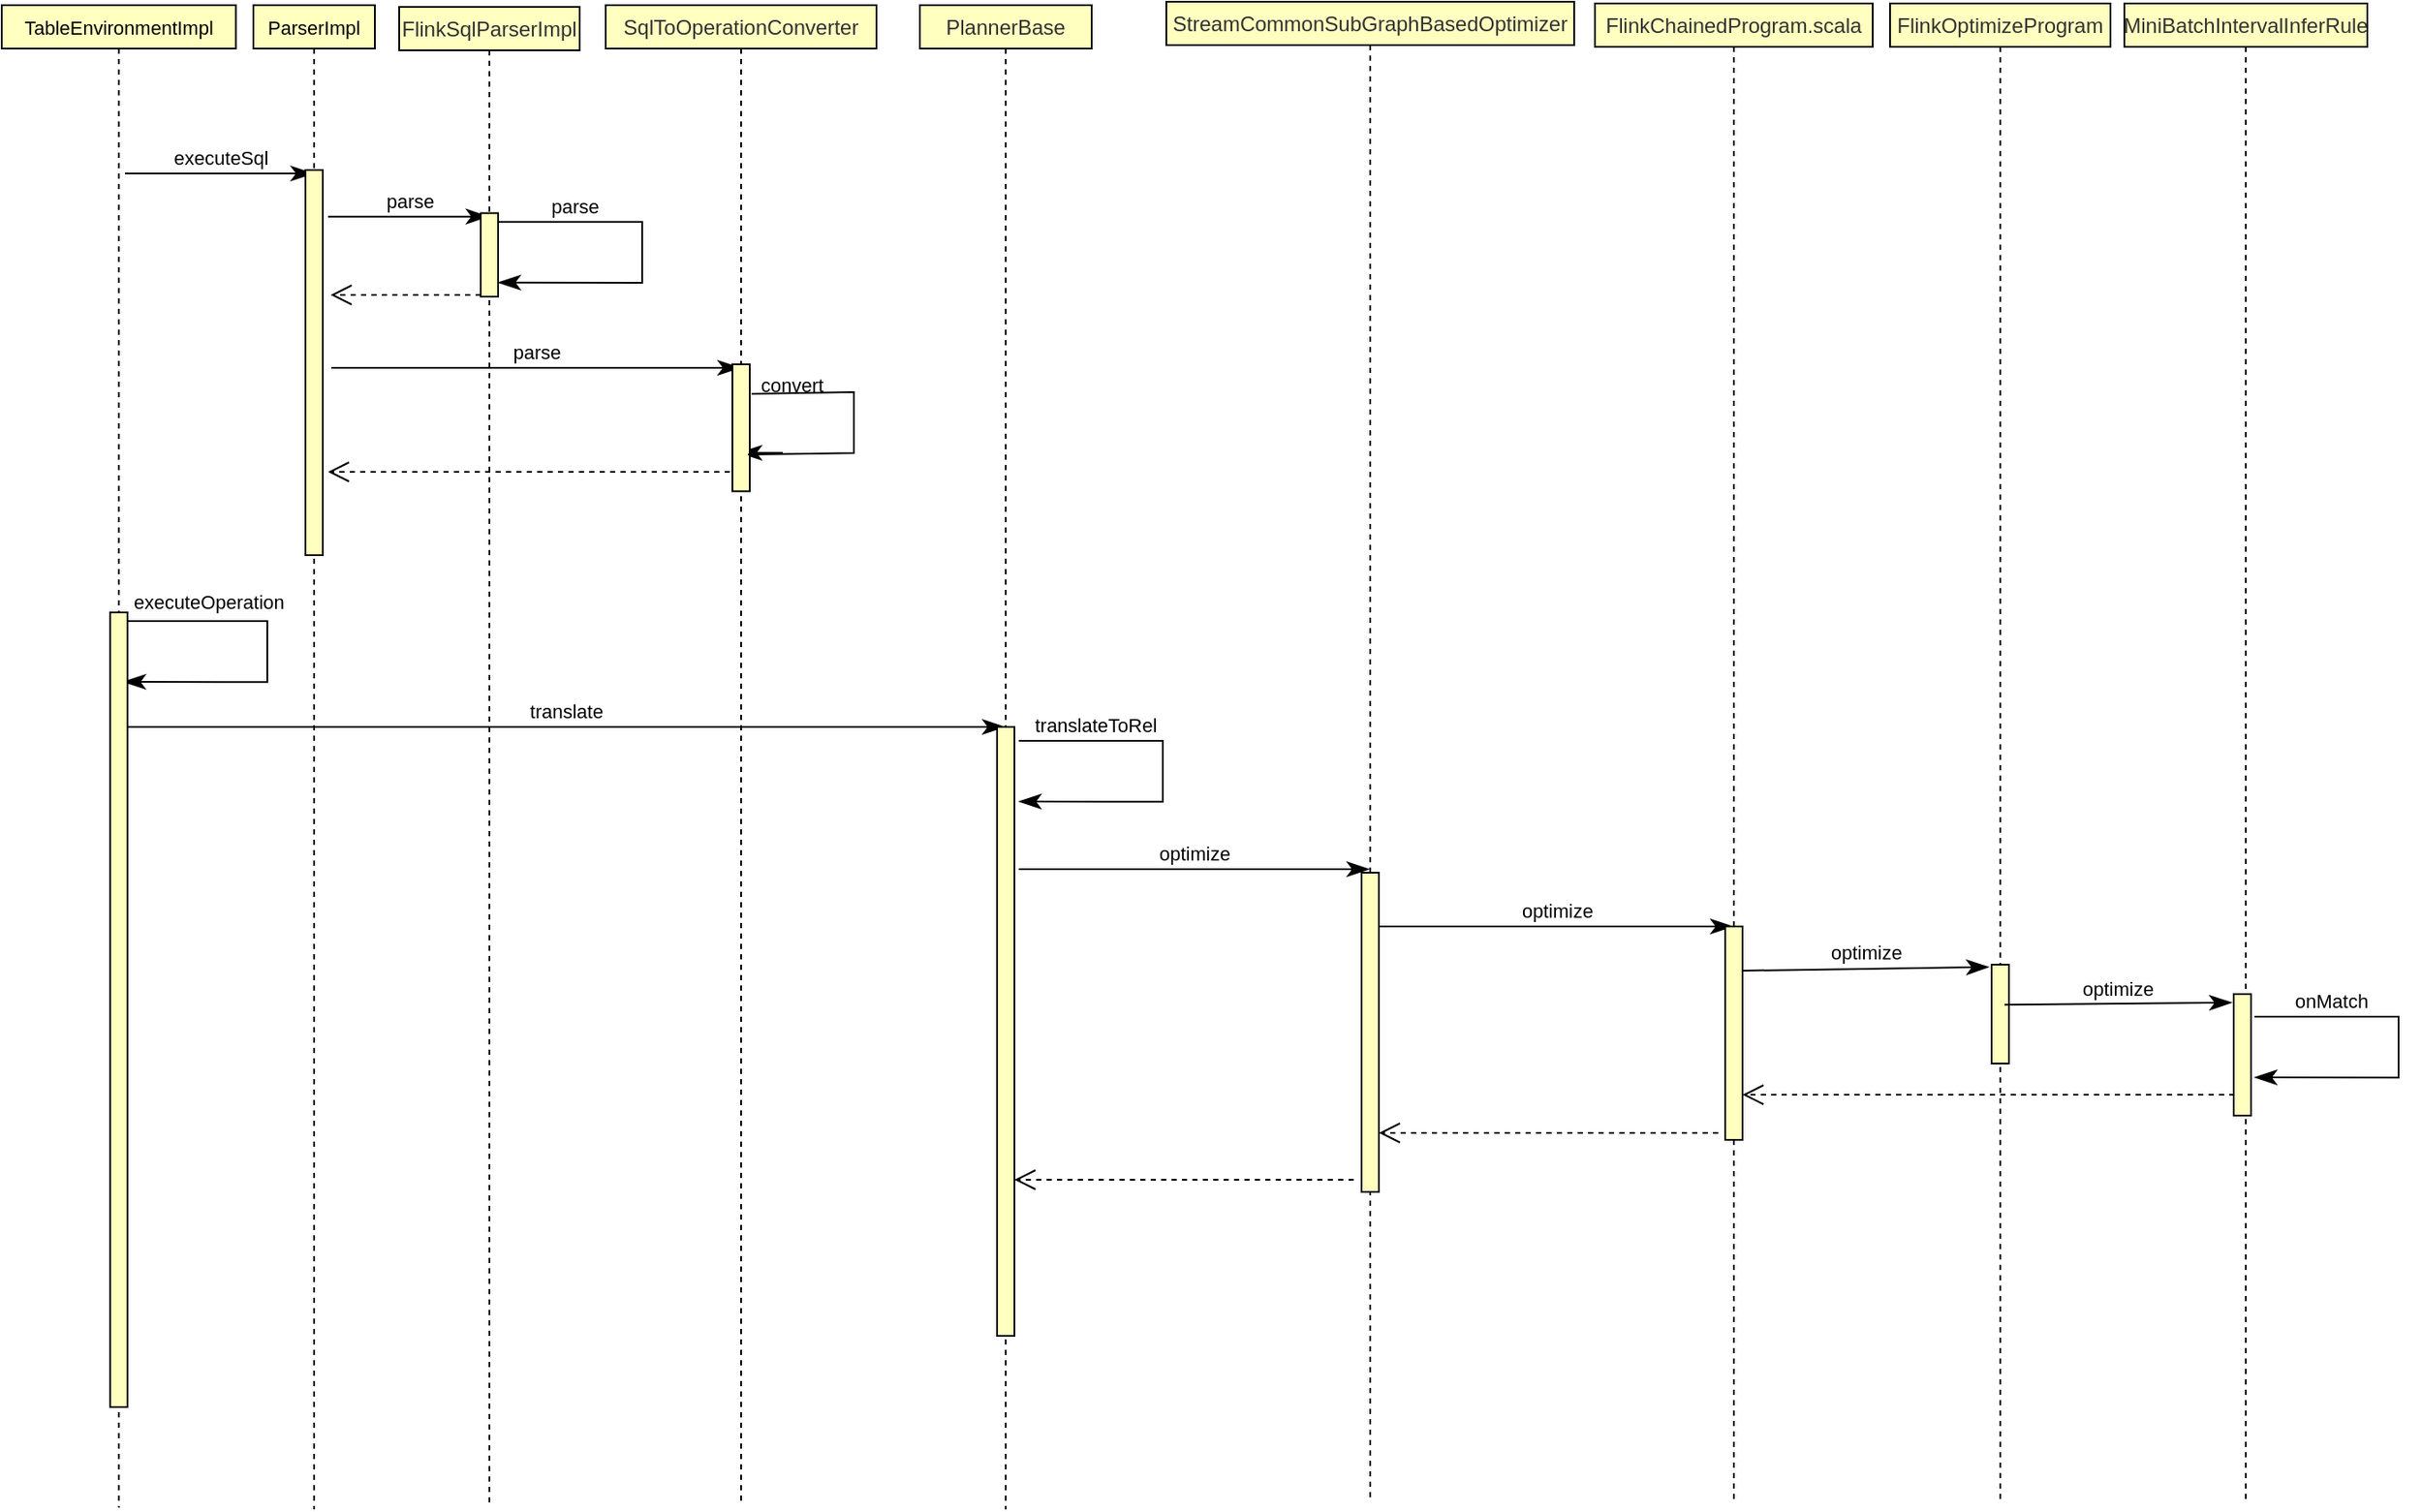 <mxfile version="15.8.6" type="github">
  <diagram id="hQnVQ_uG6fv_r-b64lrz" name="第 1 页">
    <mxGraphModel dx="2066" dy="1994" grid="0" gridSize="10" guides="1" tooltips="1" connect="1" arrows="1" fold="1" page="0" pageScale="1" pageWidth="827" pageHeight="1169" math="0" shadow="0">
      <root>
        <mxCell id="0" />
        <mxCell id="1" parent="0" />
        <mxCell id="LxIuB8-cTld5doaONpnr-7" value="&lt;font style=&quot;font-size: 11px&quot;&gt;TableEnvironmentImpl&lt;/font&gt;" style="shape=umlLifeline;perimeter=lifelinePerimeter;whiteSpace=wrap;html=1;container=1;collapsible=0;recursiveResize=0;outlineConnect=0;rounded=0;strokeColor=#000000;gradientColor=none;size=25;fillColor=#FFFFC0;" vertex="1" parent="1">
          <mxGeometry x="-264" y="-800" width="134.89" height="866" as="geometry" />
        </mxCell>
        <mxCell id="LxIuB8-cTld5doaONpnr-14" value="executeSql" style="html=1;verticalAlign=bottom;endArrow=classicThin;rounded=1;shadow=0;sketch=0;fontSize=11;startSize=8;endSize=10;sourcePerimeterSpacing=14;targetPerimeterSpacing=19;strokeColor=#000000;strokeWidth=1;jumpStyle=none;jumpSize=17;endFill=1;" edge="1" parent="LxIuB8-cTld5doaONpnr-7" target="LxIuB8-cTld5doaONpnr-13">
          <mxGeometry width="80" relative="1" as="geometry">
            <mxPoint x="71" y="97" as="sourcePoint" />
            <mxPoint x="151" y="97" as="targetPoint" />
          </mxGeometry>
        </mxCell>
        <mxCell id="LxIuB8-cTld5doaONpnr-38" value="&lt;font color=&quot;rgba(0, 0, 0, 0)&quot; face=&quot;monospace&quot;&gt;&lt;span style=&quot;font-size: 0px&quot;&gt;executeOperatio&lt;/span&gt;&lt;/font&gt;" style="html=1;verticalAlign=bottom;endArrow=classicThin;rounded=0;shadow=0;sketch=0;fontSize=11;startSize=8;endSize=10;sourcePerimeterSpacing=14;targetPerimeterSpacing=19;strokeColor=#000000;strokeWidth=1;jumpStyle=none;jumpSize=17;endFill=1;" edge="1" parent="LxIuB8-cTld5doaONpnr-7">
          <mxGeometry x="-0.565" width="80" relative="1" as="geometry">
            <mxPoint x="70" y="355.0" as="sourcePoint" />
            <mxPoint x="70" y="390.0" as="targetPoint" />
            <Array as="points">
              <mxPoint x="153" y="355" />
              <mxPoint x="153" y="390.17" />
            </Array>
            <mxPoint as="offset" />
          </mxGeometry>
        </mxCell>
        <mxCell id="LxIuB8-cTld5doaONpnr-39" value="executeOperation" style="edgeLabel;html=1;align=center;verticalAlign=middle;resizable=0;points=[];fontFamily=Helvetica;" vertex="1" connectable="0" parent="LxIuB8-cTld5doaONpnr-38">
          <mxGeometry x="-0.573" y="4" relative="1" as="geometry">
            <mxPoint x="6" y="-7" as="offset" />
          </mxGeometry>
        </mxCell>
        <mxCell id="LxIuB8-cTld5doaONpnr-45" value="" style="html=1;points=[];perimeter=orthogonalPerimeter;rounded=0;strokeColor=#000000;fillColor=#FFFFC0;" vertex="1" parent="LxIuB8-cTld5doaONpnr-7">
          <mxGeometry x="62.44" y="350" width="10" height="458" as="geometry" />
        </mxCell>
        <mxCell id="LxIuB8-cTld5doaONpnr-46" value="translate" style="html=1;verticalAlign=bottom;endArrow=classicThin;rounded=1;shadow=0;sketch=0;fontSize=11;startSize=8;endSize=10;sourcePerimeterSpacing=14;targetPerimeterSpacing=19;strokeColor=#000000;strokeWidth=1;jumpStyle=none;jumpSize=17;endFill=1;" edge="1" parent="LxIuB8-cTld5doaONpnr-7">
          <mxGeometry width="80" relative="1" as="geometry">
            <mxPoint x="72.44" y="416" as="sourcePoint" />
            <mxPoint x="578" y="416" as="targetPoint" />
          </mxGeometry>
        </mxCell>
        <mxCell id="LxIuB8-cTld5doaONpnr-13" value="&lt;font style=&quot;font-size: 11px&quot;&gt;ParserImpl&lt;/font&gt;" style="shape=umlLifeline;perimeter=lifelinePerimeter;whiteSpace=wrap;html=1;container=1;collapsible=0;recursiveResize=0;outlineConnect=0;rounded=0;strokeColor=#000000;gradientColor=none;size=25;fillColor=#FFFFC0;" vertex="1" parent="1">
          <mxGeometry x="-119" y="-800" width="70" height="867" as="geometry" />
        </mxCell>
        <mxCell id="LxIuB8-cTld5doaONpnr-15" value="" style="html=1;points=[];perimeter=orthogonalPerimeter;rounded=0;strokeColor=#000000;fillColor=#FFFFC0;" vertex="1" parent="LxIuB8-cTld5doaONpnr-13">
          <mxGeometry x="30" y="95" width="10" height="222" as="geometry" />
        </mxCell>
        <mxCell id="LxIuB8-cTld5doaONpnr-30" value="parse" style="html=1;verticalAlign=bottom;endArrow=classicThin;rounded=1;shadow=0;sketch=0;fontSize=11;startSize=8;endSize=10;sourcePerimeterSpacing=14;targetPerimeterSpacing=19;strokeColor=#000000;strokeWidth=1;jumpStyle=none;jumpSize=17;endFill=1;" edge="1" parent="LxIuB8-cTld5doaONpnr-13" target="LxIuB8-cTld5doaONpnr-25">
          <mxGeometry width="80" relative="1" as="geometry">
            <mxPoint x="45" y="209" as="sourcePoint" />
            <mxPoint x="153.5" y="209" as="targetPoint" />
          </mxGeometry>
        </mxCell>
        <mxCell id="LxIuB8-cTld5doaONpnr-32" value="" style="html=1;verticalAlign=bottom;endArrow=open;rounded=0;shadow=0;sketch=0;fontSize=11;startSize=8;endSize=10;sourcePerimeterSpacing=19;targetPerimeterSpacing=14;strokeColor=#000000;strokeWidth=1;jumpStyle=none;jumpSize=17;endFill=0;dashed=1;" edge="1" parent="LxIuB8-cTld5doaONpnr-13" source="LxIuB8-cTld5doaONpnr-25">
          <mxGeometry width="80" relative="1" as="geometry">
            <mxPoint x="129.5" y="269.0" as="sourcePoint" />
            <mxPoint x="43" y="269.0" as="targetPoint" />
          </mxGeometry>
        </mxCell>
        <mxCell id="LxIuB8-cTld5doaONpnr-17" value="&lt;span style=&quot;color: rgb(50 , 50 , 50) ; background-color: rgba(255 , 255 , 255 , 0.01)&quot;&gt;FlinkSqlParserImpl&lt;/span&gt;" style="shape=umlLifeline;perimeter=lifelinePerimeter;whiteSpace=wrap;html=1;container=1;collapsible=0;recursiveResize=0;outlineConnect=0;rounded=0;strokeColor=#000000;gradientColor=none;size=25;fillColor=#FFFFC0;" vertex="1" parent="1">
          <mxGeometry x="-35" y="-799" width="104" height="865" as="geometry" />
        </mxCell>
        <mxCell id="LxIuB8-cTld5doaONpnr-19" value="parse" style="html=1;verticalAlign=bottom;endArrow=classicThin;rounded=1;shadow=0;sketch=0;fontSize=11;startSize=8;endSize=10;sourcePerimeterSpacing=14;targetPerimeterSpacing=19;strokeColor=#000000;strokeWidth=1;jumpStyle=none;jumpSize=17;endFill=1;" edge="1" parent="LxIuB8-cTld5doaONpnr-17" target="LxIuB8-cTld5doaONpnr-17">
          <mxGeometry width="80" relative="1" as="geometry">
            <mxPoint x="-41" y="120.83" as="sourcePoint" />
            <mxPoint x="51" y="120.83" as="targetPoint" />
          </mxGeometry>
        </mxCell>
        <mxCell id="LxIuB8-cTld5doaONpnr-22" value="" style="html=1;points=[];perimeter=orthogonalPerimeter;rounded=0;strokeColor=#000000;fillColor=#FFFFC0;" vertex="1" parent="LxIuB8-cTld5doaONpnr-17">
          <mxGeometry x="47" y="118.83" width="10" height="48.17" as="geometry" />
        </mxCell>
        <mxCell id="LxIuB8-cTld5doaONpnr-24" value="parse" style="html=1;verticalAlign=bottom;endArrow=classicThin;rounded=0;shadow=0;sketch=0;fontSize=11;startSize=8;endSize=10;sourcePerimeterSpacing=14;targetPerimeterSpacing=19;strokeColor=#000000;strokeWidth=1;jumpStyle=none;jumpSize=17;endFill=1;" edge="1" parent="LxIuB8-cTld5doaONpnr-17">
          <mxGeometry x="-0.565" width="80" relative="1" as="geometry">
            <mxPoint x="57" y="123.83" as="sourcePoint" />
            <mxPoint x="57" y="158.83" as="targetPoint" />
            <Array as="points">
              <mxPoint x="140" y="123.83" />
              <mxPoint x="140" y="159" />
            </Array>
            <mxPoint as="offset" />
          </mxGeometry>
        </mxCell>
        <mxCell id="LxIuB8-cTld5doaONpnr-29" value="" style="html=1;verticalAlign=bottom;endArrow=open;rounded=0;shadow=0;sketch=0;fontSize=11;startSize=8;endSize=10;sourcePerimeterSpacing=19;targetPerimeterSpacing=14;strokeColor=#000000;strokeWidth=1;jumpStyle=none;jumpSize=17;endFill=0;dashed=1;" edge="1" parent="LxIuB8-cTld5doaONpnr-17">
          <mxGeometry width="80" relative="1" as="geometry">
            <mxPoint x="47" y="166.0" as="sourcePoint" />
            <mxPoint x="-39.5" y="166.0" as="targetPoint" />
          </mxGeometry>
        </mxCell>
        <mxCell id="LxIuB8-cTld5doaONpnr-25" value="&lt;font color=&quot;#323232&quot;&gt;SqlToOperationConverter&lt;/font&gt;" style="shape=umlLifeline;perimeter=lifelinePerimeter;whiteSpace=wrap;html=1;container=1;collapsible=0;recursiveResize=0;outlineConnect=0;rounded=0;strokeColor=#000000;gradientColor=none;size=25;fillColor=#FFFFC0;" vertex="1" parent="1">
          <mxGeometry x="84" y="-800" width="156" height="863" as="geometry" />
        </mxCell>
        <mxCell id="LxIuB8-cTld5doaONpnr-31" value="convert" style="html=1;verticalAlign=bottom;endArrow=classicThin;rounded=0;shadow=0;sketch=0;fontSize=11;startSize=8;endSize=10;targetPerimeterSpacing=19;strokeColor=#000000;strokeWidth=1;jumpStyle=none;jumpSize=17;endFill=1;startArrow=none;" edge="1" parent="LxIuB8-cTld5doaONpnr-25">
          <mxGeometry x="-1" y="-30" width="80" relative="1" as="geometry">
            <mxPoint x="102" y="258" as="sourcePoint" />
            <mxPoint x="77" y="258" as="targetPoint" />
            <Array as="points" />
            <mxPoint x="5" as="offset" />
          </mxGeometry>
        </mxCell>
        <mxCell id="LxIuB8-cTld5doaONpnr-27" value="" style="html=1;points=[];perimeter=orthogonalPerimeter;rounded=0;strokeColor=#000000;fillColor=#FFFFC0;" vertex="1" parent="1">
          <mxGeometry x="157" y="-593" width="10" height="73.17" as="geometry" />
        </mxCell>
        <mxCell id="LxIuB8-cTld5doaONpnr-33" value="" style="html=1;verticalAlign=bottom;endArrow=none;rounded=0;shadow=0;sketch=0;fontSize=11;startSize=8;endSize=10;sourcePerimeterSpacing=14;strokeColor=#000000;strokeWidth=1;jumpStyle=none;jumpSize=17;endFill=1;exitX=1.1;exitY=0.232;exitDx=0;exitDy=0;exitPerimeter=0;entryX=0.9;entryY=0.711;entryDx=0;entryDy=0;entryPerimeter=0;" edge="1" parent="1" source="LxIuB8-cTld5doaONpnr-27" target="LxIuB8-cTld5doaONpnr-27">
          <mxGeometry x="-0.565" width="80" relative="1" as="geometry">
            <mxPoint x="176" y="-577" as="sourcePoint" />
            <mxPoint x="144" y="-542" as="targetPoint" />
            <Array as="points">
              <mxPoint x="227" y="-577" />
              <mxPoint x="227" y="-541.83" />
            </Array>
            <mxPoint as="offset" />
          </mxGeometry>
        </mxCell>
        <mxCell id="LxIuB8-cTld5doaONpnr-40" value="&lt;font color=&quot;#323232&quot;&gt;PlannerBase&lt;/font&gt;" style="shape=umlLifeline;perimeter=lifelinePerimeter;whiteSpace=wrap;html=1;container=1;collapsible=0;recursiveResize=0;outlineConnect=0;rounded=0;strokeColor=#000000;gradientColor=none;size=25;fillColor=#FFFFC0;" vertex="1" parent="1">
          <mxGeometry x="265" y="-800" width="99" height="867" as="geometry" />
        </mxCell>
        <mxCell id="LxIuB8-cTld5doaONpnr-43" value="" style="html=1;points=[];perimeter=orthogonalPerimeter;rounded=0;strokeColor=#000000;fillColor=#FFFFC0;" vertex="1" parent="LxIuB8-cTld5doaONpnr-40">
          <mxGeometry x="44.5" y="416" width="10" height="351" as="geometry" />
        </mxCell>
        <mxCell id="LxIuB8-cTld5doaONpnr-52" value="optimize" style="html=1;verticalAlign=bottom;endArrow=classicThin;rounded=1;shadow=0;sketch=0;fontSize=11;startSize=8;endSize=10;sourcePerimeterSpacing=14;targetPerimeterSpacing=19;strokeColor=#000000;strokeWidth=1;jumpStyle=none;jumpSize=17;endFill=1;" edge="1" parent="LxIuB8-cTld5doaONpnr-40" target="LxIuB8-cTld5doaONpnr-49">
          <mxGeometry width="80" relative="1" as="geometry">
            <mxPoint x="57" y="498" as="sourcePoint" />
            <mxPoint x="165.5" y="498" as="targetPoint" />
          </mxGeometry>
        </mxCell>
        <mxCell id="LxIuB8-cTld5doaONpnr-71" value="" style="html=1;verticalAlign=bottom;endArrow=open;rounded=0;shadow=0;sketch=0;fontSize=11;startSize=8;endSize=10;sourcePerimeterSpacing=19;targetPerimeterSpacing=14;strokeColor=#000000;strokeWidth=1;jumpStyle=none;jumpSize=17;endFill=0;dashed=1;" edge="1" parent="LxIuB8-cTld5doaONpnr-40">
          <mxGeometry width="80" relative="1" as="geometry">
            <mxPoint x="250" y="677" as="sourcePoint" />
            <mxPoint x="54.5" y="677" as="targetPoint" />
          </mxGeometry>
        </mxCell>
        <mxCell id="LxIuB8-cTld5doaONpnr-44" value="translateToRel" style="html=1;verticalAlign=bottom;endArrow=classicThin;rounded=0;shadow=0;sketch=0;fontSize=11;startSize=8;endSize=10;sourcePerimeterSpacing=14;targetPerimeterSpacing=19;strokeColor=#000000;strokeWidth=1;jumpStyle=none;jumpSize=17;endFill=1;" edge="1" parent="1">
          <mxGeometry x="-0.565" width="80" relative="1" as="geometry">
            <mxPoint x="322" y="-376.0" as="sourcePoint" />
            <mxPoint x="322" y="-341.0" as="targetPoint" />
            <Array as="points">
              <mxPoint x="405" y="-376.0" />
              <mxPoint x="405" y="-340.83" />
            </Array>
            <mxPoint as="offset" />
          </mxGeometry>
        </mxCell>
        <mxCell id="LxIuB8-cTld5doaONpnr-49" value="&lt;font color=&quot;#323232&quot;&gt;StreamCommonSubGraphBasedOptimizer&lt;/font&gt;" style="shape=umlLifeline;perimeter=lifelinePerimeter;whiteSpace=wrap;html=1;container=1;collapsible=0;recursiveResize=0;outlineConnect=0;rounded=0;strokeColor=#000000;gradientColor=none;size=25;fillColor=#FFFFC0;" vertex="1" parent="1">
          <mxGeometry x="407" y="-802" width="235" height="865" as="geometry" />
        </mxCell>
        <mxCell id="LxIuB8-cTld5doaONpnr-53" value="" style="html=1;points=[];perimeter=orthogonalPerimeter;rounded=0;strokeColor=#000000;fillColor=#FFFFC0;" vertex="1" parent="LxIuB8-cTld5doaONpnr-49">
          <mxGeometry x="112.5" y="502" width="10" height="184" as="geometry" />
        </mxCell>
        <mxCell id="LxIuB8-cTld5doaONpnr-58" value="optimize" style="html=1;verticalAlign=bottom;endArrow=classicThin;rounded=1;shadow=0;sketch=0;fontSize=11;startSize=8;endSize=10;sourcePerimeterSpacing=14;targetPerimeterSpacing=19;strokeColor=#000000;strokeWidth=1;jumpStyle=none;jumpSize=17;endFill=1;" edge="1" parent="LxIuB8-cTld5doaONpnr-49" target="LxIuB8-cTld5doaONpnr-56">
          <mxGeometry width="80" relative="1" as="geometry">
            <mxPoint x="122.5" y="533" as="sourcePoint" />
            <mxPoint x="231" y="533" as="targetPoint" />
          </mxGeometry>
        </mxCell>
        <mxCell id="LxIuB8-cTld5doaONpnr-69" value="" style="html=1;verticalAlign=bottom;endArrow=open;rounded=0;shadow=0;sketch=0;fontSize=11;startSize=8;endSize=10;sourcePerimeterSpacing=19;targetPerimeterSpacing=14;strokeColor=#000000;strokeWidth=1;jumpStyle=none;jumpSize=17;endFill=0;dashed=1;" edge="1" parent="LxIuB8-cTld5doaONpnr-49">
          <mxGeometry width="80" relative="1" as="geometry">
            <mxPoint x="318" y="652" as="sourcePoint" />
            <mxPoint x="122.5" y="652" as="targetPoint" />
          </mxGeometry>
        </mxCell>
        <mxCell id="LxIuB8-cTld5doaONpnr-56" value="&lt;font color=&quot;#323232&quot;&gt;FlinkChainedProgram.scala&lt;/font&gt;" style="shape=umlLifeline;perimeter=lifelinePerimeter;whiteSpace=wrap;html=1;container=1;collapsible=0;recursiveResize=0;outlineConnect=0;rounded=0;strokeColor=#000000;gradientColor=none;size=25;fillColor=#FFFFC0;" vertex="1" parent="1">
          <mxGeometry x="654" y="-801" width="160" height="864" as="geometry" />
        </mxCell>
        <mxCell id="LxIuB8-cTld5doaONpnr-57" value="" style="html=1;points=[];perimeter=orthogonalPerimeter;rounded=0;strokeColor=#000000;fillColor=#FFFFC0;" vertex="1" parent="LxIuB8-cTld5doaONpnr-56">
          <mxGeometry x="75" y="532" width="10" height="123" as="geometry" />
        </mxCell>
        <mxCell id="LxIuB8-cTld5doaONpnr-62" value="optimize" style="html=1;verticalAlign=bottom;endArrow=classicThin;rounded=1;shadow=0;sketch=0;fontSize=11;startSize=8;endSize=10;sourcePerimeterSpacing=14;targetPerimeterSpacing=19;strokeColor=#000000;strokeWidth=1;jumpStyle=none;jumpSize=17;endFill=1;entryX=-0.15;entryY=0.024;entryDx=0;entryDy=0;entryPerimeter=0;" edge="1" parent="LxIuB8-cTld5doaONpnr-56" target="LxIuB8-cTld5doaONpnr-61">
          <mxGeometry width="80" relative="1" as="geometry">
            <mxPoint x="85" y="557.5" as="sourcePoint" />
            <mxPoint x="289" y="557.5" as="targetPoint" />
          </mxGeometry>
        </mxCell>
        <mxCell id="LxIuB8-cTld5doaONpnr-68" value="" style="html=1;verticalAlign=bottom;endArrow=open;rounded=0;shadow=0;sketch=0;fontSize=11;startSize=8;endSize=10;sourcePerimeterSpacing=19;targetPerimeterSpacing=14;strokeColor=#000000;strokeWidth=1;jumpStyle=none;jumpSize=17;endFill=0;dashed=1;" edge="1" parent="LxIuB8-cTld5doaONpnr-56" source="LxIuB8-cTld5doaONpnr-63">
          <mxGeometry width="80" relative="1" as="geometry">
            <mxPoint x="322.5" y="629" as="sourcePoint" />
            <mxPoint x="85" y="629" as="targetPoint" />
          </mxGeometry>
        </mxCell>
        <mxCell id="LxIuB8-cTld5doaONpnr-59" value="&lt;font color=&quot;#323232&quot;&gt;FlinkOptimizeProgram&lt;/font&gt;" style="shape=umlLifeline;perimeter=lifelinePerimeter;whiteSpace=wrap;html=1;container=1;collapsible=0;recursiveResize=0;outlineConnect=0;rounded=0;strokeColor=#000000;gradientColor=none;size=25;fillColor=#FFFFC0;" vertex="1" parent="1">
          <mxGeometry x="824" y="-801" width="127" height="865" as="geometry" />
        </mxCell>
        <mxCell id="LxIuB8-cTld5doaONpnr-61" value="" style="html=1;points=[];perimeter=orthogonalPerimeter;rounded=0;strokeColor=#000000;fillColor=#FFFFC0;" vertex="1" parent="LxIuB8-cTld5doaONpnr-59">
          <mxGeometry x="58.5" y="554" width="10" height="57" as="geometry" />
        </mxCell>
        <mxCell id="LxIuB8-cTld5doaONpnr-65" value="optimize" style="html=1;verticalAlign=bottom;endArrow=classicThin;rounded=1;shadow=0;sketch=0;fontSize=11;startSize=8;endSize=10;sourcePerimeterSpacing=14;targetPerimeterSpacing=19;strokeColor=#000000;strokeWidth=1;jumpStyle=none;jumpSize=17;endFill=1;entryX=-0.1;entryY=0.07;entryDx=0;entryDy=0;entryPerimeter=0;" edge="1" parent="LxIuB8-cTld5doaONpnr-59" target="LxIuB8-cTld5doaONpnr-64">
          <mxGeometry width="80" relative="1" as="geometry">
            <mxPoint x="66" y="577.13" as="sourcePoint" />
            <mxPoint x="208" y="574.998" as="targetPoint" />
          </mxGeometry>
        </mxCell>
        <mxCell id="LxIuB8-cTld5doaONpnr-63" value="&lt;font color=&quot;#323232&quot;&gt;MiniBatchIntervalInferRule&lt;/font&gt;" style="shape=umlLifeline;perimeter=lifelinePerimeter;whiteSpace=wrap;html=1;container=1;collapsible=0;recursiveResize=0;outlineConnect=0;rounded=0;strokeColor=#000000;gradientColor=none;size=25;fillColor=#FFFFC0;" vertex="1" parent="1">
          <mxGeometry x="959" y="-801" width="140" height="864" as="geometry" />
        </mxCell>
        <mxCell id="LxIuB8-cTld5doaONpnr-64" value="" style="html=1;points=[];perimeter=orthogonalPerimeter;rounded=0;strokeColor=#000000;fillColor=#FFFFC0;" vertex="1" parent="LxIuB8-cTld5doaONpnr-63">
          <mxGeometry x="63" y="571" width="10" height="70" as="geometry" />
        </mxCell>
        <mxCell id="LxIuB8-cTld5doaONpnr-67" value="onMatch" style="html=1;verticalAlign=bottom;endArrow=classicThin;rounded=0;shadow=0;sketch=0;fontSize=11;startSize=8;endSize=10;sourcePerimeterSpacing=14;targetPerimeterSpacing=19;strokeColor=#000000;strokeWidth=1;jumpStyle=none;jumpSize=17;endFill=1;" edge="1" parent="LxIuB8-cTld5doaONpnr-63">
          <mxGeometry x="-0.565" width="80" relative="1" as="geometry">
            <mxPoint x="75" y="584" as="sourcePoint" />
            <mxPoint x="75" y="619" as="targetPoint" />
            <Array as="points">
              <mxPoint x="158" y="584" />
              <mxPoint x="158" y="619.17" />
            </Array>
            <mxPoint as="offset" />
          </mxGeometry>
        </mxCell>
      </root>
    </mxGraphModel>
  </diagram>
</mxfile>
